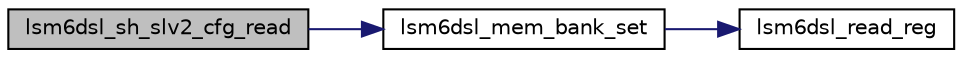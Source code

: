 digraph "lsm6dsl_sh_slv2_cfg_read"
{
 // LATEX_PDF_SIZE
  edge [fontname="Helvetica",fontsize="10",labelfontname="Helvetica",labelfontsize="10"];
  node [fontname="Helvetica",fontsize="10",shape=record];
  rankdir="LR";
  Node1 [label="lsm6dsl_sh_slv2_cfg_read",height=0.2,width=0.4,color="black", fillcolor="grey75", style="filled", fontcolor="black",tooltip="Configure slave 2 for perform a read.[get]."];
  Node1 -> Node2 [color="midnightblue",fontsize="10",style="solid",fontname="Helvetica"];
  Node2 [label="lsm6dsl_mem_bank_set",height=0.2,width=0.4,color="black", fillcolor="white", style="filled",URL="$group___l_s_m6_d_s_l__common.html#ga43c849fac54e81088b8c39484fe92fd6",tooltip="Enable access to the embedded functions/sensor hub configuration registers[set]."];
  Node2 -> Node3 [color="midnightblue",fontsize="10",style="solid",fontname="Helvetica"];
  Node3 [label="lsm6dsl_read_reg",height=0.2,width=0.4,color="black", fillcolor="white", style="filled",URL="$group___l_s_m6_d_s_l__interfaces__functions.html#ga7ad5e0d379d6cc9a6a2dff69c6df5a50",tooltip="Read generic device register."];
}
